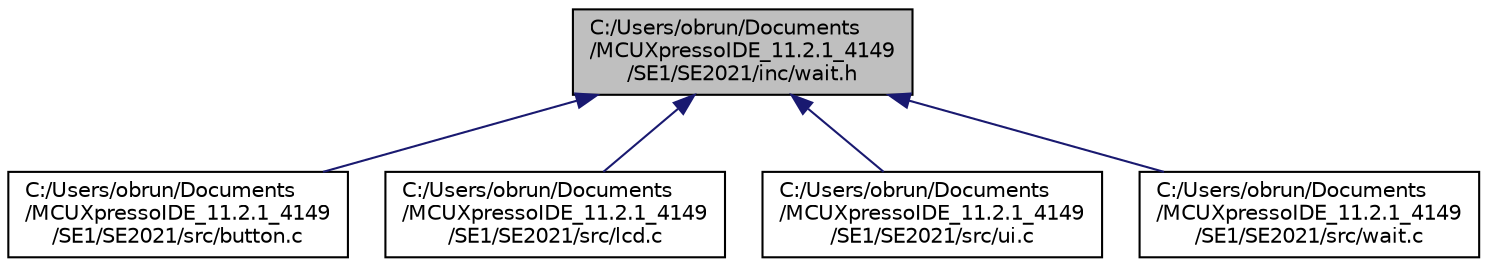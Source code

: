 digraph "C:/Users/obrun/Documents/MCUXpressoIDE_11.2.1_4149/SE1/SE2021/inc/wait.h"
{
 // LATEX_PDF_SIZE
  edge [fontname="Helvetica",fontsize="10",labelfontname="Helvetica",labelfontsize="10"];
  node [fontname="Helvetica",fontsize="10",shape=record];
  Node1 [label="C:/Users/obrun/Documents\l/MCUXpressoIDE_11.2.1_4149\l/SE1/SE2021/inc/wait.h",height=0.2,width=0.4,color="black", fillcolor="grey75", style="filled", fontcolor="black",tooltip="Contains the delay API."];
  Node1 -> Node2 [dir="back",color="midnightblue",fontsize="10",style="solid",fontname="Helvetica"];
  Node2 [label="C:/Users/obrun/Documents\l/MCUXpressoIDE_11.2.1_4149\l/SE1/SE2021/src/button.c",height=0.2,width=0.4,color="black", fillcolor="white", style="filled",URL="$d7/dc7/button_8c.html",tooltip=" "];
  Node1 -> Node3 [dir="back",color="midnightblue",fontsize="10",style="solid",fontname="Helvetica"];
  Node3 [label="C:/Users/obrun/Documents\l/MCUXpressoIDE_11.2.1_4149\l/SE1/SE2021/src/lcd.c",height=0.2,width=0.4,color="black", fillcolor="white", style="filled",URL="$da/def/lcd_8c.html",tooltip=" "];
  Node1 -> Node4 [dir="back",color="midnightblue",fontsize="10",style="solid",fontname="Helvetica"];
  Node4 [label="C:/Users/obrun/Documents\l/MCUXpressoIDE_11.2.1_4149\l/SE1/SE2021/src/ui.c",height=0.2,width=0.4,color="black", fillcolor="white", style="filled",URL="$dc/d78/ui_8c.html",tooltip=" "];
  Node1 -> Node5 [dir="back",color="midnightblue",fontsize="10",style="solid",fontname="Helvetica"];
  Node5 [label="C:/Users/obrun/Documents\l/MCUXpressoIDE_11.2.1_4149\l/SE1/SE2021/src/wait.c",height=0.2,width=0.4,color="black", fillcolor="white", style="filled",URL="$dd/d10/wait_8c.html",tooltip=" "];
}
